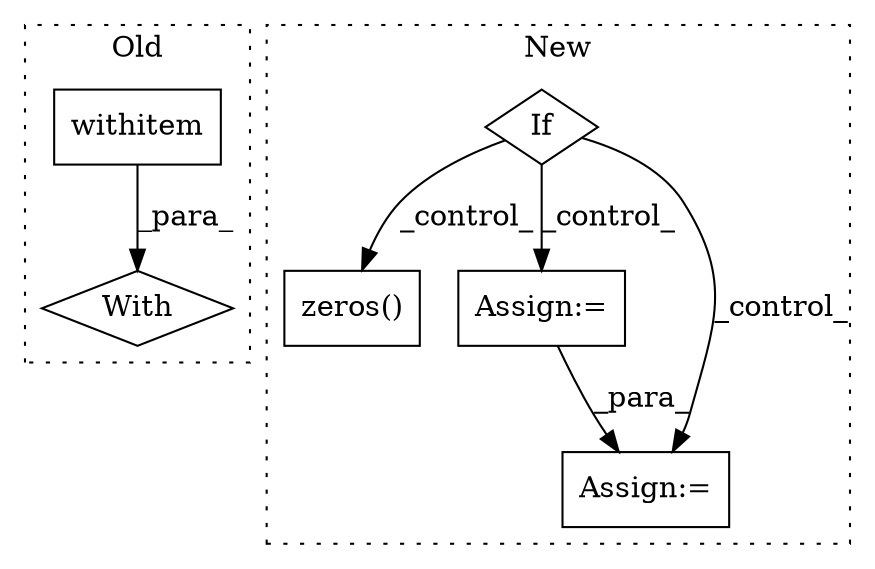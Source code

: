 digraph G {
subgraph cluster0 {
1 [label="withitem" a="49" s="7030" l="17" shape="box"];
4 [label="With" a="39" s="7025,7047" l="5,31" shape="diamond"];
label = "Old";
style="dotted";
}
subgraph cluster1 {
2 [label="zeros()" a="75" s="7720,7748" l="9,14" shape="box"];
3 [label="If" a="96" s="7573" l="3" shape="diamond"];
5 [label="Assign:=" a="68" s="7864" l="3" shape="box"];
6 [label="Assign:=" a="68" s="8001" l="3" shape="box"];
label = "New";
style="dotted";
}
1 -> 4 [label="_para_"];
3 -> 5 [label="_control_"];
3 -> 6 [label="_control_"];
3 -> 2 [label="_control_"];
5 -> 6 [label="_para_"];
}